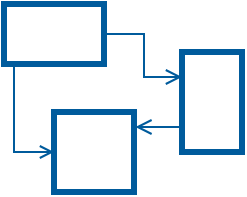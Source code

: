 <mxfile version="21.2.8" type="device">
  <diagram name="Seite-1" id="JqhTSm-qYSKgSZzqwIYh">
    <mxGraphModel dx="1884" dy="-936" grid="1" gridSize="10" guides="1" tooltips="1" connect="1" arrows="1" fold="1" page="1" pageScale="1" pageWidth="827" pageHeight="1169" math="0" shadow="0">
      <root>
        <mxCell id="0" />
        <mxCell id="1" parent="0" />
        <mxCell id="NKWq0ZHmXzRdIuN5N653-2" value="" style="rounded=0;whiteSpace=wrap;html=1;strokeColor=#005B9C;strokeWidth=3;" vertex="1" parent="1">
          <mxGeometry x="-1265" y="1700" width="50" height="30" as="geometry" />
        </mxCell>
        <mxCell id="NKWq0ZHmXzRdIuN5N653-3" value="" style="rounded=0;whiteSpace=wrap;html=1;strokeColor=#005B9C;strokeWidth=3;" vertex="1" parent="1">
          <mxGeometry x="-1176" y="1724" width="30" height="50" as="geometry" />
        </mxCell>
        <mxCell id="NKWq0ZHmXzRdIuN5N653-4" style="edgeStyle=orthogonalEdgeStyle;rounded=0;orthogonalLoop=1;jettySize=auto;html=1;entryX=0;entryY=0.25;entryDx=0;entryDy=0;endArrow=open;endFill=0;strokeColor=#005B9C;strokeWidth=1;" edge="1" parent="1" source="NKWq0ZHmXzRdIuN5N653-2" target="NKWq0ZHmXzRdIuN5N653-3">
          <mxGeometry relative="1" as="geometry" />
        </mxCell>
        <mxCell id="NKWq0ZHmXzRdIuN5N653-5" value="" style="rounded=0;whiteSpace=wrap;html=1;strokeColor=#005B9C;strokeWidth=3;" vertex="1" parent="1">
          <mxGeometry x="-1240" y="1754" width="40" height="40" as="geometry" />
        </mxCell>
        <mxCell id="NKWq0ZHmXzRdIuN5N653-6" style="edgeStyle=orthogonalEdgeStyle;rounded=0;orthogonalLoop=1;jettySize=auto;html=1;entryX=0;entryY=0.5;entryDx=0;entryDy=0;exitX=0.166;exitY=0.997;exitDx=0;exitDy=0;exitPerimeter=0;endSize=5;startSize=2;jumpSize=1;endArrow=open;endFill=0;strokeColor=#005B9C;strokeWidth=1;" edge="1" parent="1" source="NKWq0ZHmXzRdIuN5N653-2" target="NKWq0ZHmXzRdIuN5N653-5">
          <mxGeometry relative="1" as="geometry">
            <Array as="points">
              <mxPoint x="-1260" y="1730" />
              <mxPoint x="-1260" y="1774" />
            </Array>
          </mxGeometry>
        </mxCell>
        <mxCell id="NKWq0ZHmXzRdIuN5N653-7" style="edgeStyle=orthogonalEdgeStyle;rounded=0;orthogonalLoop=1;jettySize=auto;html=1;entryX=1.018;entryY=0.195;entryDx=0;entryDy=0;endArrow=open;endFill=0;entryPerimeter=0;strokeColor=#005B9C;exitX=0;exitY=0.75;exitDx=0;exitDy=0;strokeWidth=1;" edge="1" parent="1" source="NKWq0ZHmXzRdIuN5N653-3" target="NKWq0ZHmXzRdIuN5N653-5">
          <mxGeometry relative="1" as="geometry">
            <mxPoint x="-1180" y="1761" as="sourcePoint" />
            <mxPoint x="-1130" y="1774" as="targetPoint" />
          </mxGeometry>
        </mxCell>
      </root>
    </mxGraphModel>
  </diagram>
</mxfile>
